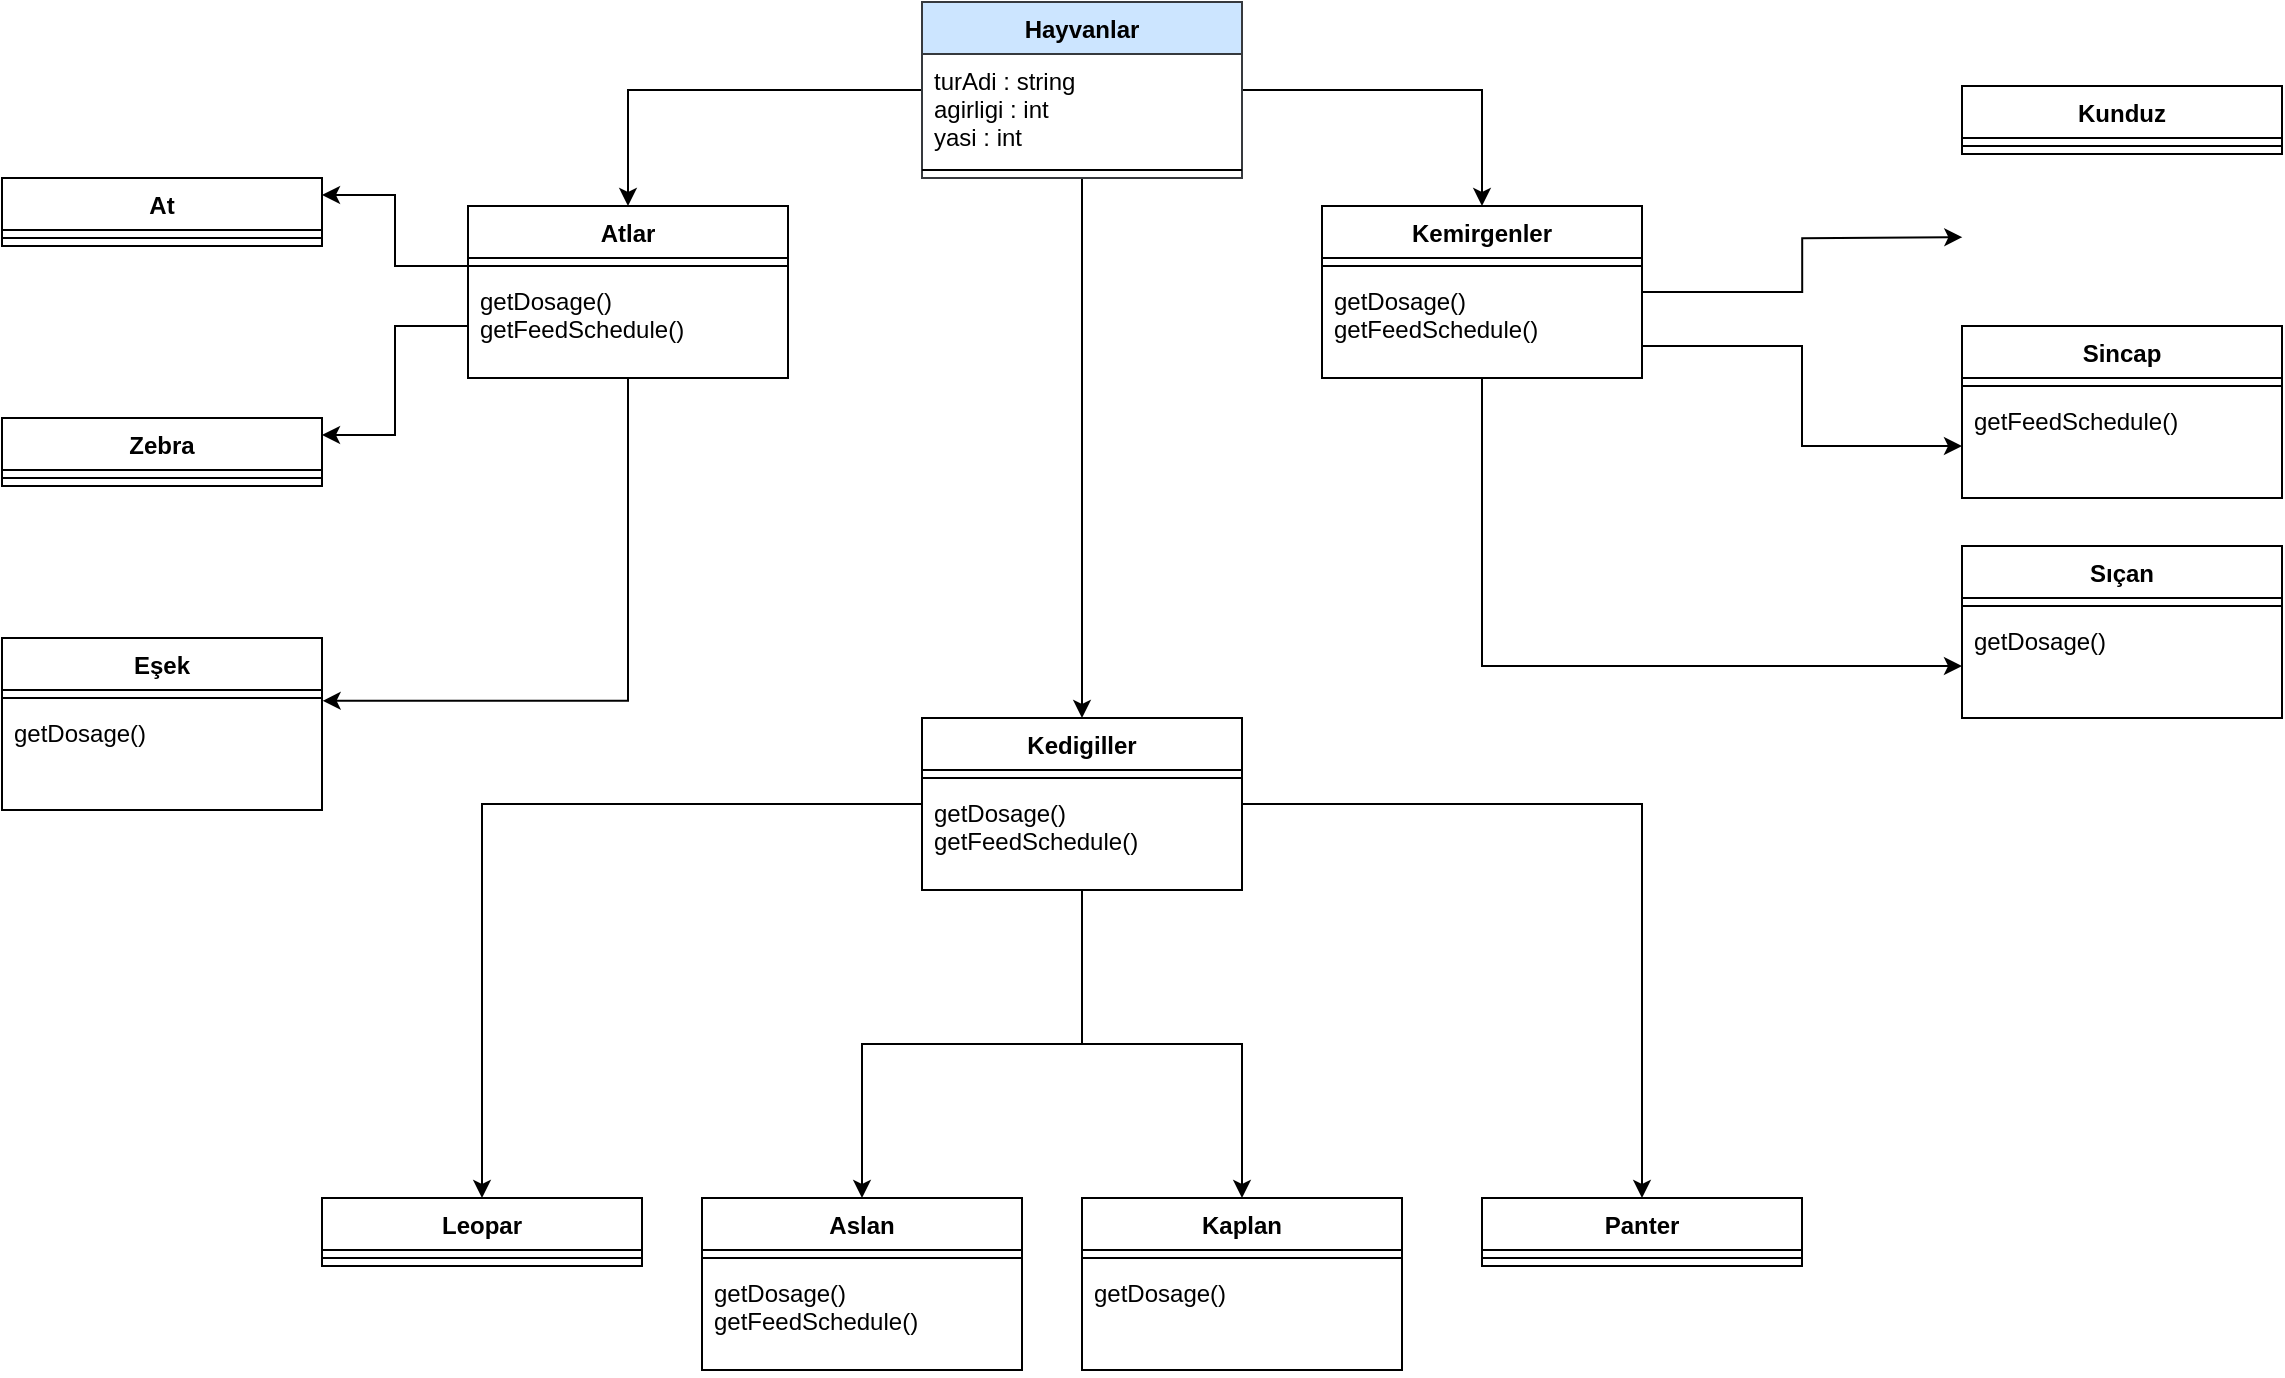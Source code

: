 <mxfile version="20.1.1"><diagram id="6YZp0CdRlKkkz_jeDNNU" name="Page-1"><mxGraphModel dx="1773" dy="594" grid="1" gridSize="10" guides="1" tooltips="1" connect="1" arrows="1" fold="1" page="1" pageScale="1" pageWidth="827" pageHeight="1169" math="0" shadow="0"><root><mxCell id="0"/><mxCell id="1" parent="0"/><mxCell id="webFdGjf3-m97c94RVU9-100" style="edgeStyle=orthogonalEdgeStyle;rounded=0;orthogonalLoop=1;jettySize=auto;html=1;" edge="1" parent="1" source="webFdGjf3-m97c94RVU9-1" target="webFdGjf3-m97c94RVU9-5"><mxGeometry relative="1" as="geometry"/></mxCell><mxCell id="webFdGjf3-m97c94RVU9-101" style="edgeStyle=orthogonalEdgeStyle;rounded=0;orthogonalLoop=1;jettySize=auto;html=1;entryX=0.5;entryY=0;entryDx=0;entryDy=0;" edge="1" parent="1" source="webFdGjf3-m97c94RVU9-1" target="webFdGjf3-m97c94RVU9-13"><mxGeometry relative="1" as="geometry"/></mxCell><mxCell id="webFdGjf3-m97c94RVU9-102" style="edgeStyle=orthogonalEdgeStyle;rounded=0;orthogonalLoop=1;jettySize=auto;html=1;exitX=0.5;exitY=1;exitDx=0;exitDy=0;entryX=0.5;entryY=0;entryDx=0;entryDy=0;" edge="1" parent="1" source="webFdGjf3-m97c94RVU9-1" target="webFdGjf3-m97c94RVU9-9"><mxGeometry relative="1" as="geometry"/></mxCell><mxCell id="webFdGjf3-m97c94RVU9-1" value="Hayvanlar" style="swimlane;fontStyle=1;align=center;verticalAlign=top;childLayout=stackLayout;horizontal=1;startSize=26;horizontalStack=0;resizeParent=1;resizeParentMax=0;resizeLast=0;collapsible=1;marginBottom=0;fillColor=#cce5ff;strokeColor=#36393d;" vertex="1" parent="1"><mxGeometry x="110" y="252" width="160" height="88" as="geometry"/></mxCell><mxCell id="webFdGjf3-m97c94RVU9-2" value="turAdi : string&#10;agirligi : int&#10;yasi : int&#10;" style="text;strokeColor=none;fillColor=none;align=left;verticalAlign=top;spacingLeft=4;spacingRight=4;overflow=hidden;rotatable=0;points=[[0,0.5],[1,0.5]];portConstraint=eastwest;" vertex="1" parent="webFdGjf3-m97c94RVU9-1"><mxGeometry y="26" width="160" height="54" as="geometry"/></mxCell><mxCell id="webFdGjf3-m97c94RVU9-3" value="" style="line;strokeWidth=1;fillColor=none;align=left;verticalAlign=middle;spacingTop=-1;spacingLeft=3;spacingRight=3;rotatable=0;labelPosition=right;points=[];portConstraint=eastwest;" vertex="1" parent="webFdGjf3-m97c94RVU9-1"><mxGeometry y="80" width="160" height="8" as="geometry"/></mxCell><mxCell id="webFdGjf3-m97c94RVU9-116" style="edgeStyle=orthogonalEdgeStyle;rounded=0;orthogonalLoop=1;jettySize=auto;html=1;entryX=1.002;entryY=-0.05;entryDx=0;entryDy=0;entryPerimeter=0;" edge="1" parent="1" source="webFdGjf3-m97c94RVU9-5" target="webFdGjf3-m97c94RVU9-61"><mxGeometry relative="1" as="geometry"/></mxCell><mxCell id="webFdGjf3-m97c94RVU9-5" value="Atlar" style="swimlane;fontStyle=1;align=center;verticalAlign=top;childLayout=stackLayout;horizontal=1;startSize=26;horizontalStack=0;resizeParent=1;resizeParentMax=0;resizeLast=0;collapsible=1;marginBottom=0;" vertex="1" parent="1"><mxGeometry x="-117" y="354" width="160" height="86" as="geometry"/></mxCell><mxCell id="webFdGjf3-m97c94RVU9-7" value="" style="line;strokeWidth=1;fillColor=none;align=left;verticalAlign=middle;spacingTop=-1;spacingLeft=3;spacingRight=3;rotatable=0;labelPosition=right;points=[];portConstraint=eastwest;" vertex="1" parent="webFdGjf3-m97c94RVU9-5"><mxGeometry y="26" width="160" height="8" as="geometry"/></mxCell><mxCell id="webFdGjf3-m97c94RVU9-59" value="getDosage()&#10;getFeedSchedule()" style="text;strokeColor=none;fillColor=none;align=left;verticalAlign=top;spacingLeft=4;spacingRight=4;overflow=hidden;rotatable=0;points=[[0,0.5],[1,0.5]];portConstraint=eastwest;" vertex="1" parent="webFdGjf3-m97c94RVU9-5"><mxGeometry y="34" width="160" height="52" as="geometry"/></mxCell><mxCell id="webFdGjf3-m97c94RVU9-103" style="edgeStyle=orthogonalEdgeStyle;rounded=0;orthogonalLoop=1;jettySize=auto;html=1;entryX=0.5;entryY=0;entryDx=0;entryDy=0;" edge="1" parent="1" source="webFdGjf3-m97c94RVU9-9" target="webFdGjf3-m97c94RVU9-78"><mxGeometry relative="1" as="geometry"/></mxCell><mxCell id="webFdGjf3-m97c94RVU9-104" style="edgeStyle=orthogonalEdgeStyle;rounded=0;orthogonalLoop=1;jettySize=auto;html=1;entryX=0.5;entryY=0;entryDx=0;entryDy=0;" edge="1" parent="1" source="webFdGjf3-m97c94RVU9-9" target="webFdGjf3-m97c94RVU9-81"><mxGeometry relative="1" as="geometry"/></mxCell><mxCell id="webFdGjf3-m97c94RVU9-105" style="edgeStyle=orthogonalEdgeStyle;rounded=0;orthogonalLoop=1;jettySize=auto;html=1;entryX=0.5;entryY=0;entryDx=0;entryDy=0;" edge="1" parent="1" source="webFdGjf3-m97c94RVU9-9" target="webFdGjf3-m97c94RVU9-84"><mxGeometry relative="1" as="geometry"/></mxCell><mxCell id="webFdGjf3-m97c94RVU9-106" style="edgeStyle=orthogonalEdgeStyle;rounded=0;orthogonalLoop=1;jettySize=auto;html=1;entryX=0.5;entryY=0;entryDx=0;entryDy=0;" edge="1" parent="1" source="webFdGjf3-m97c94RVU9-9" target="webFdGjf3-m97c94RVU9-87"><mxGeometry relative="1" as="geometry"/></mxCell><mxCell id="webFdGjf3-m97c94RVU9-9" value="Kedigiller" style="swimlane;fontStyle=1;align=center;verticalAlign=top;childLayout=stackLayout;horizontal=1;startSize=26;horizontalStack=0;resizeParent=1;resizeParentMax=0;resizeLast=0;collapsible=1;marginBottom=0;" vertex="1" parent="1"><mxGeometry x="110" y="610" width="160" height="86" as="geometry"/></mxCell><mxCell id="webFdGjf3-m97c94RVU9-11" value="" style="line;strokeWidth=1;fillColor=none;align=left;verticalAlign=middle;spacingTop=-1;spacingLeft=3;spacingRight=3;rotatable=0;labelPosition=right;points=[];portConstraint=eastwest;" vertex="1" parent="webFdGjf3-m97c94RVU9-9"><mxGeometry y="26" width="160" height="8" as="geometry"/></mxCell><mxCell id="webFdGjf3-m97c94RVU9-117" value="getDosage()&#10;getFeedSchedule()" style="text;strokeColor=none;fillColor=none;align=left;verticalAlign=top;spacingLeft=4;spacingRight=4;overflow=hidden;rotatable=0;points=[[0,0.5],[1,0.5]];portConstraint=eastwest;" vertex="1" parent="webFdGjf3-m97c94RVU9-9"><mxGeometry y="34" width="160" height="52" as="geometry"/></mxCell><mxCell id="webFdGjf3-m97c94RVU9-110" style="edgeStyle=orthogonalEdgeStyle;rounded=0;orthogonalLoop=1;jettySize=auto;html=1;entryX=0.001;entryY=0.8;entryDx=0;entryDy=0;entryPerimeter=0;" edge="1" parent="1" source="webFdGjf3-m97c94RVU9-13"><mxGeometry relative="1" as="geometry"><mxPoint x="630.16" y="369.6" as="targetPoint"/></mxGeometry></mxCell><mxCell id="webFdGjf3-m97c94RVU9-113" style="edgeStyle=orthogonalEdgeStyle;rounded=0;orthogonalLoop=1;jettySize=auto;html=1;" edge="1" parent="1" source="webFdGjf3-m97c94RVU9-13" target="webFdGjf3-m97c94RVU9-98"><mxGeometry relative="1" as="geometry"/></mxCell><mxCell id="webFdGjf3-m97c94RVU9-13" value="Kemirgenler" style="swimlane;fontStyle=1;align=center;verticalAlign=top;childLayout=stackLayout;horizontal=1;startSize=26;horizontalStack=0;resizeParent=1;resizeParentMax=0;resizeLast=0;collapsible=1;marginBottom=0;" vertex="1" parent="1"><mxGeometry x="310" y="354" width="160" height="86" as="geometry"/></mxCell><mxCell id="webFdGjf3-m97c94RVU9-15" value="" style="line;strokeWidth=1;fillColor=none;align=left;verticalAlign=middle;spacingTop=-1;spacingLeft=3;spacingRight=3;rotatable=0;labelPosition=right;points=[];portConstraint=eastwest;" vertex="1" parent="webFdGjf3-m97c94RVU9-13"><mxGeometry y="26" width="160" height="8" as="geometry"/></mxCell><mxCell id="webFdGjf3-m97c94RVU9-118" value="getDosage()&#10;getFeedSchedule()" style="text;strokeColor=none;fillColor=none;align=left;verticalAlign=top;spacingLeft=4;spacingRight=4;overflow=hidden;rotatable=0;points=[[0,0.5],[1,0.5]];portConstraint=eastwest;" vertex="1" parent="webFdGjf3-m97c94RVU9-13"><mxGeometry y="34" width="160" height="52" as="geometry"/></mxCell><mxCell id="webFdGjf3-m97c94RVU9-18" value="At" style="swimlane;fontStyle=1;align=center;verticalAlign=top;childLayout=stackLayout;horizontal=1;startSize=26;horizontalStack=0;resizeParent=1;resizeParentMax=0;resizeLast=0;collapsible=1;marginBottom=0;" vertex="1" parent="1"><mxGeometry x="-350" y="340" width="160" height="34" as="geometry"/></mxCell><mxCell id="webFdGjf3-m97c94RVU9-20" value="" style="line;strokeWidth=1;fillColor=none;align=left;verticalAlign=middle;spacingTop=-1;spacingLeft=3;spacingRight=3;rotatable=0;labelPosition=right;points=[];portConstraint=eastwest;" vertex="1" parent="webFdGjf3-m97c94RVU9-18"><mxGeometry y="26" width="160" height="8" as="geometry"/></mxCell><mxCell id="webFdGjf3-m97c94RVU9-22" value="Zebra" style="swimlane;fontStyle=1;align=center;verticalAlign=top;childLayout=stackLayout;horizontal=1;startSize=26;horizontalStack=0;resizeParent=1;resizeParentMax=0;resizeLast=0;collapsible=1;marginBottom=0;" vertex="1" parent="1"><mxGeometry x="-350" y="460" width="160" height="34" as="geometry"/></mxCell><mxCell id="webFdGjf3-m97c94RVU9-24" value="" style="line;strokeWidth=1;fillColor=none;align=left;verticalAlign=middle;spacingTop=-1;spacingLeft=3;spacingRight=3;rotatable=0;labelPosition=right;points=[];portConstraint=eastwest;" vertex="1" parent="webFdGjf3-m97c94RVU9-22"><mxGeometry y="26" width="160" height="8" as="geometry"/></mxCell><mxCell id="webFdGjf3-m97c94RVU9-26" value="Eşek" style="swimlane;fontStyle=1;align=center;verticalAlign=top;childLayout=stackLayout;horizontal=1;startSize=26;horizontalStack=0;resizeParent=1;resizeParentMax=0;resizeLast=0;collapsible=1;marginBottom=0;" vertex="1" parent="1"><mxGeometry x="-350" y="570" width="160" height="86" as="geometry"/></mxCell><mxCell id="webFdGjf3-m97c94RVU9-28" value="" style="line;strokeWidth=1;fillColor=none;align=left;verticalAlign=middle;spacingTop=-1;spacingLeft=3;spacingRight=3;rotatable=0;labelPosition=right;points=[];portConstraint=eastwest;" vertex="1" parent="webFdGjf3-m97c94RVU9-26"><mxGeometry y="26" width="160" height="8" as="geometry"/></mxCell><mxCell id="webFdGjf3-m97c94RVU9-61" value="getDosage()" style="text;strokeColor=none;fillColor=none;align=left;verticalAlign=top;spacingLeft=4;spacingRight=4;overflow=hidden;rotatable=0;points=[[0,0.5],[1,0.5]];portConstraint=eastwest;" vertex="1" parent="webFdGjf3-m97c94RVU9-26"><mxGeometry y="34" width="160" height="52" as="geometry"/></mxCell><mxCell id="webFdGjf3-m97c94RVU9-78" value="Leopar" style="swimlane;fontStyle=1;align=center;verticalAlign=top;childLayout=stackLayout;horizontal=1;startSize=26;horizontalStack=0;resizeParent=1;resizeParentMax=0;resizeLast=0;collapsible=1;marginBottom=0;" vertex="1" parent="1"><mxGeometry x="-190" y="850" width="160" height="34" as="geometry"/></mxCell><mxCell id="webFdGjf3-m97c94RVU9-79" value="" style="line;strokeWidth=1;fillColor=none;align=left;verticalAlign=middle;spacingTop=-1;spacingLeft=3;spacingRight=3;rotatable=0;labelPosition=right;points=[];portConstraint=eastwest;" vertex="1" parent="webFdGjf3-m97c94RVU9-78"><mxGeometry y="26" width="160" height="8" as="geometry"/></mxCell><mxCell id="webFdGjf3-m97c94RVU9-81" value="Aslan" style="swimlane;fontStyle=1;align=center;verticalAlign=top;childLayout=stackLayout;horizontal=1;startSize=26;horizontalStack=0;resizeParent=1;resizeParentMax=0;resizeLast=0;collapsible=1;marginBottom=0;" vertex="1" parent="1"><mxGeometry y="850" width="160" height="86" as="geometry"/></mxCell><mxCell id="webFdGjf3-m97c94RVU9-82" value="" style="line;strokeWidth=1;fillColor=none;align=left;verticalAlign=middle;spacingTop=-1;spacingLeft=3;spacingRight=3;rotatable=0;labelPosition=right;points=[];portConstraint=eastwest;" vertex="1" parent="webFdGjf3-m97c94RVU9-81"><mxGeometry y="26" width="160" height="8" as="geometry"/></mxCell><mxCell id="webFdGjf3-m97c94RVU9-83" value="getDosage()&#10;getFeedSchedule()" style="text;strokeColor=none;fillColor=none;align=left;verticalAlign=top;spacingLeft=4;spacingRight=4;overflow=hidden;rotatable=0;points=[[0,0.5],[1,0.5]];portConstraint=eastwest;" vertex="1" parent="webFdGjf3-m97c94RVU9-81"><mxGeometry y="34" width="160" height="52" as="geometry"/></mxCell><mxCell id="webFdGjf3-m97c94RVU9-84" value="Kaplan" style="swimlane;fontStyle=1;align=center;verticalAlign=top;childLayout=stackLayout;horizontal=1;startSize=26;horizontalStack=0;resizeParent=1;resizeParentMax=0;resizeLast=0;collapsible=1;marginBottom=0;" vertex="1" parent="1"><mxGeometry x="190" y="850" width="160" height="86" as="geometry"/></mxCell><mxCell id="webFdGjf3-m97c94RVU9-85" value="" style="line;strokeWidth=1;fillColor=none;align=left;verticalAlign=middle;spacingTop=-1;spacingLeft=3;spacingRight=3;rotatable=0;labelPosition=right;points=[];portConstraint=eastwest;" vertex="1" parent="webFdGjf3-m97c94RVU9-84"><mxGeometry y="26" width="160" height="8" as="geometry"/></mxCell><mxCell id="webFdGjf3-m97c94RVU9-86" value="getDosage()" style="text;strokeColor=none;fillColor=none;align=left;verticalAlign=top;spacingLeft=4;spacingRight=4;overflow=hidden;rotatable=0;points=[[0,0.5],[1,0.5]];portConstraint=eastwest;" vertex="1" parent="webFdGjf3-m97c94RVU9-84"><mxGeometry y="34" width="160" height="52" as="geometry"/></mxCell><mxCell id="webFdGjf3-m97c94RVU9-87" value="Panter" style="swimlane;fontStyle=1;align=center;verticalAlign=top;childLayout=stackLayout;horizontal=1;startSize=26;horizontalStack=0;resizeParent=1;resizeParentMax=0;resizeLast=0;collapsible=1;marginBottom=0;" vertex="1" parent="1"><mxGeometry x="390" y="850" width="160" height="34" as="geometry"/></mxCell><mxCell id="webFdGjf3-m97c94RVU9-88" value="" style="line;strokeWidth=1;fillColor=none;align=left;verticalAlign=middle;spacingTop=-1;spacingLeft=3;spacingRight=3;rotatable=0;labelPosition=right;points=[];portConstraint=eastwest;" vertex="1" parent="webFdGjf3-m97c94RVU9-87"><mxGeometry y="26" width="160" height="8" as="geometry"/></mxCell><mxCell id="webFdGjf3-m97c94RVU9-90" value="Kunduz" style="swimlane;fontStyle=1;align=center;verticalAlign=top;childLayout=stackLayout;horizontal=1;startSize=26;horizontalStack=0;resizeParent=1;resizeParentMax=0;resizeLast=0;collapsible=1;marginBottom=0;" vertex="1" parent="1"><mxGeometry x="630" y="294" width="160" height="34" as="geometry"/></mxCell><mxCell id="webFdGjf3-m97c94RVU9-91" value="" style="line;strokeWidth=1;fillColor=none;align=left;verticalAlign=middle;spacingTop=-1;spacingLeft=3;spacingRight=3;rotatable=0;labelPosition=right;points=[];portConstraint=eastwest;" vertex="1" parent="webFdGjf3-m97c94RVU9-90"><mxGeometry y="26" width="160" height="8" as="geometry"/></mxCell><mxCell id="webFdGjf3-m97c94RVU9-93" value="Sincap" style="swimlane;fontStyle=1;align=center;verticalAlign=top;childLayout=stackLayout;horizontal=1;startSize=26;horizontalStack=0;resizeParent=1;resizeParentMax=0;resizeLast=0;collapsible=1;marginBottom=0;" vertex="1" parent="1"><mxGeometry x="630" y="414" width="160" height="86" as="geometry"/></mxCell><mxCell id="webFdGjf3-m97c94RVU9-94" value="" style="line;strokeWidth=1;fillColor=none;align=left;verticalAlign=middle;spacingTop=-1;spacingLeft=3;spacingRight=3;rotatable=0;labelPosition=right;points=[];portConstraint=eastwest;" vertex="1" parent="webFdGjf3-m97c94RVU9-93"><mxGeometry y="26" width="160" height="8" as="geometry"/></mxCell><mxCell id="webFdGjf3-m97c94RVU9-95" value="getFeedSchedule()" style="text;strokeColor=none;fillColor=none;align=left;verticalAlign=top;spacingLeft=4;spacingRight=4;overflow=hidden;rotatable=0;points=[[0,0.5],[1,0.5]];portConstraint=eastwest;" vertex="1" parent="webFdGjf3-m97c94RVU9-93"><mxGeometry y="34" width="160" height="52" as="geometry"/></mxCell><mxCell id="webFdGjf3-m97c94RVU9-96" value="Sıçan" style="swimlane;fontStyle=1;align=center;verticalAlign=top;childLayout=stackLayout;horizontal=1;startSize=26;horizontalStack=0;resizeParent=1;resizeParentMax=0;resizeLast=0;collapsible=1;marginBottom=0;" vertex="1" parent="1"><mxGeometry x="630" y="524" width="160" height="86" as="geometry"/></mxCell><mxCell id="webFdGjf3-m97c94RVU9-97" value="" style="line;strokeWidth=1;fillColor=none;align=left;verticalAlign=middle;spacingTop=-1;spacingLeft=3;spacingRight=3;rotatable=0;labelPosition=right;points=[];portConstraint=eastwest;" vertex="1" parent="webFdGjf3-m97c94RVU9-96"><mxGeometry y="26" width="160" height="8" as="geometry"/></mxCell><mxCell id="webFdGjf3-m97c94RVU9-98" value="getDosage()" style="text;strokeColor=none;fillColor=none;align=left;verticalAlign=top;spacingLeft=4;spacingRight=4;overflow=hidden;rotatable=0;points=[[0,0.5],[1,0.5]];portConstraint=eastwest;" vertex="1" parent="webFdGjf3-m97c94RVU9-96"><mxGeometry y="34" width="160" height="52" as="geometry"/></mxCell><mxCell id="webFdGjf3-m97c94RVU9-111" style="edgeStyle=orthogonalEdgeStyle;rounded=0;orthogonalLoop=1;jettySize=auto;html=1;exitX=1.001;exitY=0.692;exitDx=0;exitDy=0;exitPerimeter=0;" edge="1" parent="1" source="webFdGjf3-m97c94RVU9-118" target="webFdGjf3-m97c94RVU9-95"><mxGeometry relative="1" as="geometry"><mxPoint x="470" y="453" as="sourcePoint"/></mxGeometry></mxCell><mxCell id="webFdGjf3-m97c94RVU9-114" style="edgeStyle=orthogonalEdgeStyle;rounded=0;orthogonalLoop=1;jettySize=auto;html=1;entryX=1;entryY=0.25;entryDx=0;entryDy=0;" edge="1" parent="1" source="webFdGjf3-m97c94RVU9-7" target="webFdGjf3-m97c94RVU9-18"><mxGeometry relative="1" as="geometry"/></mxCell><mxCell id="webFdGjf3-m97c94RVU9-115" style="edgeStyle=orthogonalEdgeStyle;rounded=0;orthogonalLoop=1;jettySize=auto;html=1;entryX=1;entryY=0.25;entryDx=0;entryDy=0;" edge="1" parent="1" source="webFdGjf3-m97c94RVU9-59" target="webFdGjf3-m97c94RVU9-22"><mxGeometry relative="1" as="geometry"/></mxCell></root></mxGraphModel></diagram></mxfile>
